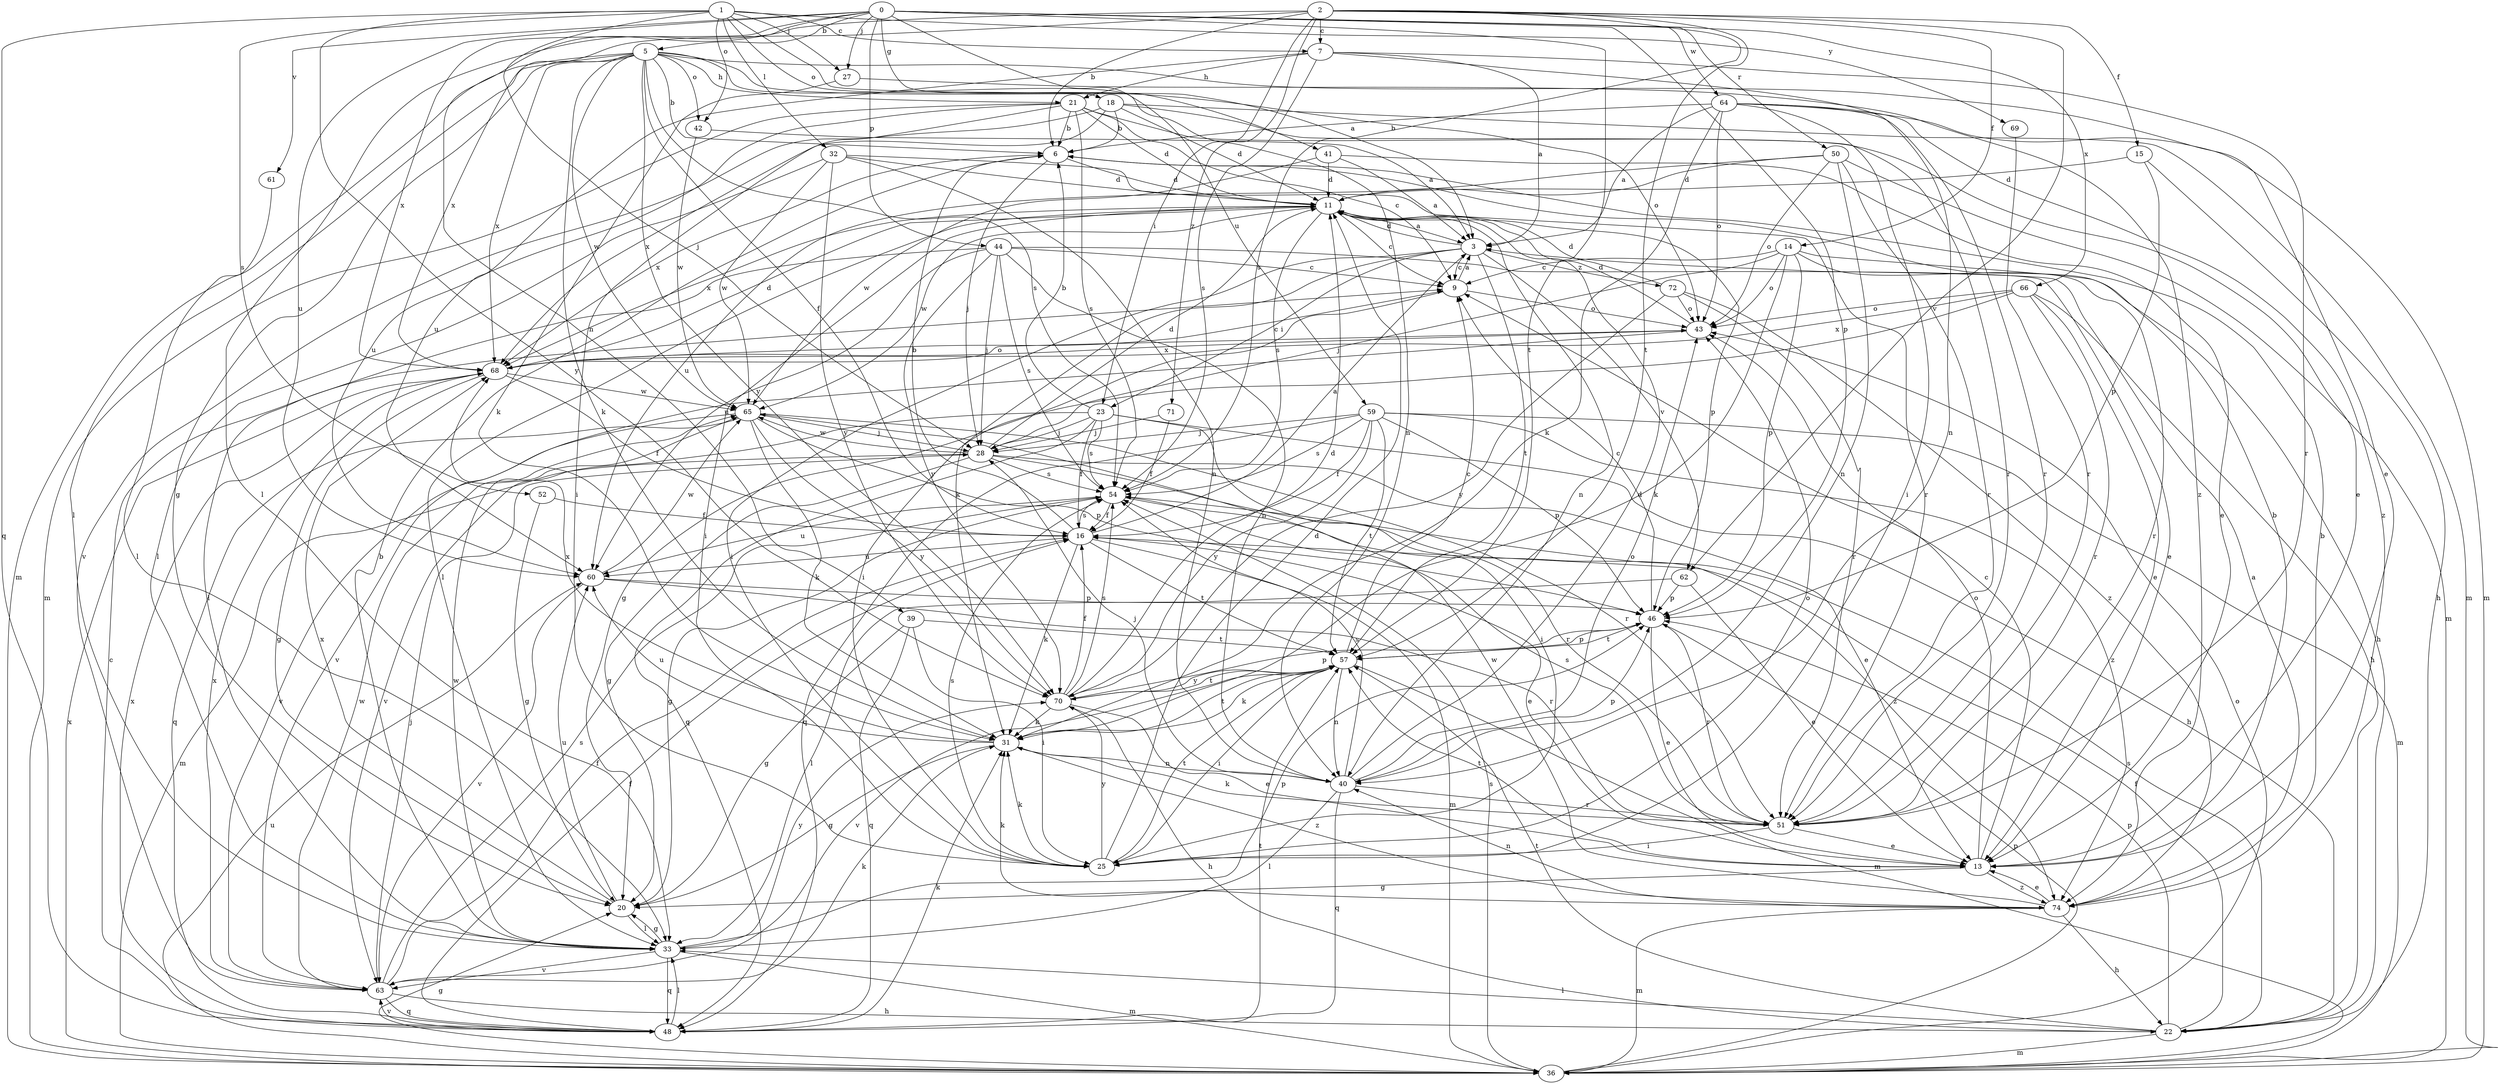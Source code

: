 strict digraph  {
0;
1;
2;
3;
5;
6;
7;
9;
11;
13;
14;
15;
16;
18;
20;
21;
22;
23;
25;
27;
28;
31;
32;
33;
36;
39;
40;
41;
42;
43;
44;
46;
48;
50;
51;
52;
54;
57;
59;
60;
61;
62;
63;
64;
65;
66;
68;
69;
70;
71;
72;
74;
0 -> 5  [label=b];
0 -> 18  [label=g];
0 -> 27  [label=j];
0 -> 39  [label=n];
0 -> 44  [label=p];
0 -> 46  [label=p];
0 -> 50  [label=r];
0 -> 57  [label=t];
0 -> 59  [label=u];
0 -> 60  [label=u];
0 -> 61  [label=v];
0 -> 64  [label=w];
0 -> 66  [label=x];
0 -> 68  [label=x];
1 -> 3  [label=a];
1 -> 7  [label=c];
1 -> 27  [label=j];
1 -> 28  [label=j];
1 -> 32  [label=l];
1 -> 41  [label=o];
1 -> 42  [label=o];
1 -> 48  [label=q];
1 -> 52  [label=s];
1 -> 69  [label=y];
1 -> 70  [label=y];
2 -> 6  [label=b];
2 -> 7  [label=c];
2 -> 14  [label=f];
2 -> 15  [label=f];
2 -> 23  [label=i];
2 -> 33  [label=l];
2 -> 54  [label=s];
2 -> 57  [label=t];
2 -> 62  [label=v];
2 -> 68  [label=x];
2 -> 71  [label=z];
3 -> 9  [label=c];
3 -> 11  [label=d];
3 -> 23  [label=i];
3 -> 25  [label=i];
3 -> 31  [label=k];
3 -> 57  [label=t];
3 -> 62  [label=v];
3 -> 72  [label=z];
5 -> 6  [label=b];
5 -> 13  [label=e];
5 -> 16  [label=f];
5 -> 20  [label=g];
5 -> 21  [label=h];
5 -> 31  [label=k];
5 -> 33  [label=l];
5 -> 36  [label=m];
5 -> 40  [label=n];
5 -> 42  [label=o];
5 -> 43  [label=o];
5 -> 54  [label=s];
5 -> 65  [label=w];
5 -> 68  [label=x];
5 -> 70  [label=y];
6 -> 11  [label=d];
6 -> 28  [label=j];
6 -> 68  [label=x];
7 -> 3  [label=a];
7 -> 21  [label=h];
7 -> 40  [label=n];
7 -> 51  [label=r];
7 -> 54  [label=s];
7 -> 60  [label=u];
9 -> 3  [label=a];
9 -> 25  [label=i];
9 -> 43  [label=o];
11 -> 3  [label=a];
11 -> 9  [label=c];
11 -> 25  [label=i];
11 -> 33  [label=l];
11 -> 40  [label=n];
11 -> 46  [label=p];
11 -> 54  [label=s];
11 -> 65  [label=w];
11 -> 68  [label=x];
13 -> 6  [label=b];
13 -> 9  [label=c];
13 -> 20  [label=g];
13 -> 43  [label=o];
13 -> 57  [label=t];
13 -> 74  [label=z];
14 -> 9  [label=c];
14 -> 22  [label=h];
14 -> 28  [label=j];
14 -> 31  [label=k];
14 -> 43  [label=o];
14 -> 46  [label=p];
14 -> 51  [label=r];
15 -> 11  [label=d];
15 -> 22  [label=h];
15 -> 46  [label=p];
16 -> 3  [label=a];
16 -> 6  [label=b];
16 -> 13  [label=e];
16 -> 31  [label=k];
16 -> 36  [label=m];
16 -> 54  [label=s];
16 -> 57  [label=t];
16 -> 60  [label=u];
18 -> 6  [label=b];
18 -> 11  [label=d];
18 -> 36  [label=m];
18 -> 51  [label=r];
18 -> 63  [label=v];
18 -> 68  [label=x];
20 -> 33  [label=l];
20 -> 60  [label=u];
20 -> 68  [label=x];
21 -> 6  [label=b];
21 -> 9  [label=c];
21 -> 11  [label=d];
21 -> 13  [label=e];
21 -> 25  [label=i];
21 -> 36  [label=m];
21 -> 54  [label=s];
21 -> 60  [label=u];
22 -> 16  [label=f];
22 -> 33  [label=l];
22 -> 36  [label=m];
22 -> 46  [label=p];
22 -> 54  [label=s];
22 -> 57  [label=t];
23 -> 6  [label=b];
23 -> 16  [label=f];
23 -> 22  [label=h];
23 -> 25  [label=i];
23 -> 28  [label=j];
23 -> 48  [label=q];
23 -> 54  [label=s];
23 -> 63  [label=v];
25 -> 11  [label=d];
25 -> 31  [label=k];
25 -> 43  [label=o];
25 -> 54  [label=s];
25 -> 57  [label=t];
25 -> 70  [label=y];
27 -> 31  [label=k];
27 -> 74  [label=z];
28 -> 11  [label=d];
28 -> 13  [label=e];
28 -> 20  [label=g];
28 -> 36  [label=m];
28 -> 51  [label=r];
28 -> 54  [label=s];
28 -> 65  [label=w];
31 -> 20  [label=g];
31 -> 40  [label=n];
31 -> 57  [label=t];
31 -> 60  [label=u];
31 -> 68  [label=x];
31 -> 74  [label=z];
32 -> 11  [label=d];
32 -> 33  [label=l];
32 -> 40  [label=n];
32 -> 51  [label=r];
32 -> 65  [label=w];
32 -> 70  [label=y];
33 -> 6  [label=b];
33 -> 20  [label=g];
33 -> 36  [label=m];
33 -> 46  [label=p];
33 -> 48  [label=q];
33 -> 63  [label=v];
33 -> 65  [label=w];
33 -> 70  [label=y];
36 -> 20  [label=g];
36 -> 43  [label=o];
36 -> 46  [label=p];
36 -> 54  [label=s];
36 -> 60  [label=u];
36 -> 68  [label=x];
39 -> 20  [label=g];
39 -> 25  [label=i];
39 -> 48  [label=q];
39 -> 57  [label=t];
40 -> 11  [label=d];
40 -> 28  [label=j];
40 -> 33  [label=l];
40 -> 43  [label=o];
40 -> 46  [label=p];
40 -> 48  [label=q];
40 -> 51  [label=r];
40 -> 54  [label=s];
41 -> 3  [label=a];
41 -> 11  [label=d];
41 -> 13  [label=e];
41 -> 65  [label=w];
42 -> 3  [label=a];
42 -> 65  [label=w];
43 -> 11  [label=d];
43 -> 63  [label=v];
43 -> 68  [label=x];
44 -> 9  [label=c];
44 -> 13  [label=e];
44 -> 28  [label=j];
44 -> 33  [label=l];
44 -> 40  [label=n];
44 -> 54  [label=s];
44 -> 60  [label=u];
44 -> 70  [label=y];
46 -> 9  [label=c];
46 -> 13  [label=e];
46 -> 51  [label=r];
46 -> 57  [label=t];
48 -> 9  [label=c];
48 -> 16  [label=f];
48 -> 31  [label=k];
48 -> 33  [label=l];
48 -> 57  [label=t];
48 -> 63  [label=v];
48 -> 68  [label=x];
50 -> 11  [label=d];
50 -> 36  [label=m];
50 -> 40  [label=n];
50 -> 43  [label=o];
50 -> 51  [label=r];
50 -> 60  [label=u];
51 -> 13  [label=e];
51 -> 25  [label=i];
51 -> 31  [label=k];
51 -> 54  [label=s];
52 -> 16  [label=f];
52 -> 20  [label=g];
54 -> 16  [label=f];
54 -> 20  [label=g];
54 -> 60  [label=u];
54 -> 74  [label=z];
57 -> 9  [label=c];
57 -> 25  [label=i];
57 -> 31  [label=k];
57 -> 36  [label=m];
57 -> 40  [label=n];
57 -> 46  [label=p];
57 -> 63  [label=v];
57 -> 70  [label=y];
59 -> 16  [label=f];
59 -> 28  [label=j];
59 -> 36  [label=m];
59 -> 46  [label=p];
59 -> 48  [label=q];
59 -> 54  [label=s];
59 -> 57  [label=t];
59 -> 70  [label=y];
59 -> 74  [label=z];
60 -> 46  [label=p];
60 -> 51  [label=r];
60 -> 63  [label=v];
60 -> 65  [label=w];
61 -> 33  [label=l];
62 -> 13  [label=e];
62 -> 33  [label=l];
62 -> 46  [label=p];
63 -> 16  [label=f];
63 -> 22  [label=h];
63 -> 28  [label=j];
63 -> 31  [label=k];
63 -> 48  [label=q];
63 -> 54  [label=s];
63 -> 65  [label=w];
63 -> 68  [label=x];
64 -> 3  [label=a];
64 -> 6  [label=b];
64 -> 25  [label=i];
64 -> 31  [label=k];
64 -> 36  [label=m];
64 -> 43  [label=o];
64 -> 51  [label=r];
64 -> 74  [label=z];
65 -> 28  [label=j];
65 -> 31  [label=k];
65 -> 46  [label=p];
65 -> 48  [label=q];
65 -> 51  [label=r];
65 -> 63  [label=v];
65 -> 70  [label=y];
66 -> 13  [label=e];
66 -> 20  [label=g];
66 -> 22  [label=h];
66 -> 43  [label=o];
66 -> 51  [label=r];
66 -> 68  [label=x];
68 -> 9  [label=c];
68 -> 11  [label=d];
68 -> 16  [label=f];
68 -> 20  [label=g];
68 -> 43  [label=o];
68 -> 65  [label=w];
69 -> 51  [label=r];
70 -> 11  [label=d];
70 -> 13  [label=e];
70 -> 16  [label=f];
70 -> 22  [label=h];
70 -> 31  [label=k];
70 -> 46  [label=p];
70 -> 54  [label=s];
70 -> 57  [label=t];
71 -> 16  [label=f];
71 -> 28  [label=j];
72 -> 11  [label=d];
72 -> 43  [label=o];
72 -> 51  [label=r];
72 -> 70  [label=y];
72 -> 74  [label=z];
74 -> 3  [label=a];
74 -> 6  [label=b];
74 -> 13  [label=e];
74 -> 22  [label=h];
74 -> 31  [label=k];
74 -> 36  [label=m];
74 -> 40  [label=n];
74 -> 65  [label=w];
}

